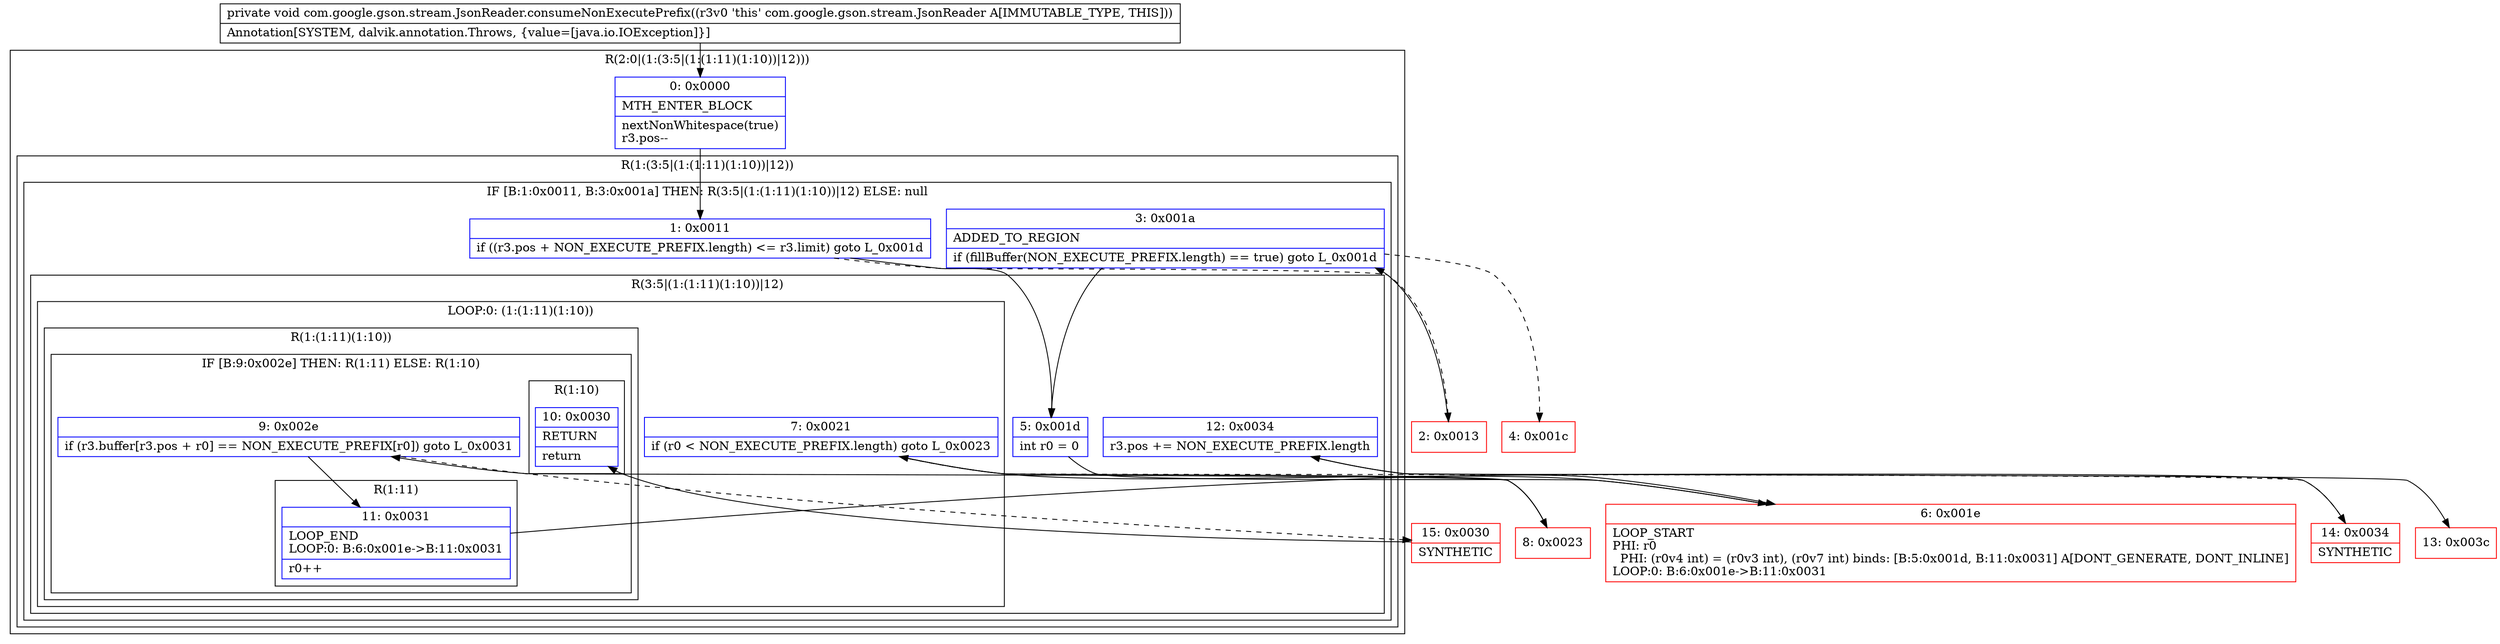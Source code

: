 digraph "CFG forcom.google.gson.stream.JsonReader.consumeNonExecutePrefix()V" {
subgraph cluster_Region_442068152 {
label = "R(2:0|(1:(3:5|(1:(1:11)(1:10))|12)))";
node [shape=record,color=blue];
Node_0 [shape=record,label="{0\:\ 0x0000|MTH_ENTER_BLOCK\l|nextNonWhitespace(true)\lr3.pos\-\-\l}"];
subgraph cluster_Region_930691091 {
label = "R(1:(3:5|(1:(1:11)(1:10))|12))";
node [shape=record,color=blue];
subgraph cluster_IfRegion_1293143151 {
label = "IF [B:1:0x0011, B:3:0x001a] THEN: R(3:5|(1:(1:11)(1:10))|12) ELSE: null";
node [shape=record,color=blue];
Node_1 [shape=record,label="{1\:\ 0x0011|if ((r3.pos + NON_EXECUTE_PREFIX.length) \<= r3.limit) goto L_0x001d\l}"];
Node_3 [shape=record,label="{3\:\ 0x001a|ADDED_TO_REGION\l|if (fillBuffer(NON_EXECUTE_PREFIX.length) == true) goto L_0x001d\l}"];
subgraph cluster_Region_800136820 {
label = "R(3:5|(1:(1:11)(1:10))|12)";
node [shape=record,color=blue];
Node_5 [shape=record,label="{5\:\ 0x001d|int r0 = 0\l}"];
subgraph cluster_LoopRegion_1649019447 {
label = "LOOP:0: (1:(1:11)(1:10))";
node [shape=record,color=blue];
Node_7 [shape=record,label="{7\:\ 0x0021|if (r0 \< NON_EXECUTE_PREFIX.length) goto L_0x0023\l}"];
subgraph cluster_Region_1871280222 {
label = "R(1:(1:11)(1:10))";
node [shape=record,color=blue];
subgraph cluster_IfRegion_1164091105 {
label = "IF [B:9:0x002e] THEN: R(1:11) ELSE: R(1:10)";
node [shape=record,color=blue];
Node_9 [shape=record,label="{9\:\ 0x002e|if (r3.buffer[r3.pos + r0] == NON_EXECUTE_PREFIX[r0]) goto L_0x0031\l}"];
subgraph cluster_Region_720647983 {
label = "R(1:11)";
node [shape=record,color=blue];
Node_11 [shape=record,label="{11\:\ 0x0031|LOOP_END\lLOOP:0: B:6:0x001e\-\>B:11:0x0031\l|r0++\l}"];
}
subgraph cluster_Region_1046803899 {
label = "R(1:10)";
node [shape=record,color=blue];
Node_10 [shape=record,label="{10\:\ 0x0030|RETURN\l|return\l}"];
}
}
}
}
Node_12 [shape=record,label="{12\:\ 0x0034|r3.pos += NON_EXECUTE_PREFIX.length\l}"];
}
}
}
}
Node_2 [shape=record,color=red,label="{2\:\ 0x0013}"];
Node_4 [shape=record,color=red,label="{4\:\ 0x001c}"];
Node_6 [shape=record,color=red,label="{6\:\ 0x001e|LOOP_START\lPHI: r0 \l  PHI: (r0v4 int) = (r0v3 int), (r0v7 int) binds: [B:5:0x001d, B:11:0x0031] A[DONT_GENERATE, DONT_INLINE]\lLOOP:0: B:6:0x001e\-\>B:11:0x0031\l}"];
Node_8 [shape=record,color=red,label="{8\:\ 0x0023}"];
Node_13 [shape=record,color=red,label="{13\:\ 0x003c}"];
Node_14 [shape=record,color=red,label="{14\:\ 0x0034|SYNTHETIC\l}"];
Node_15 [shape=record,color=red,label="{15\:\ 0x0030|SYNTHETIC\l}"];
MethodNode[shape=record,label="{private void com.google.gson.stream.JsonReader.consumeNonExecutePrefix((r3v0 'this' com.google.gson.stream.JsonReader A[IMMUTABLE_TYPE, THIS]))  | Annotation[SYSTEM, dalvik.annotation.Throws, \{value=[java.io.IOException]\}]\l}"];
MethodNode -> Node_0;
Node_0 -> Node_1;
Node_1 -> Node_2[style=dashed];
Node_1 -> Node_5;
Node_3 -> Node_4[style=dashed];
Node_3 -> Node_5;
Node_5 -> Node_6;
Node_7 -> Node_8;
Node_7 -> Node_14[style=dashed];
Node_9 -> Node_11;
Node_9 -> Node_15[style=dashed];
Node_11 -> Node_6;
Node_12 -> Node_13;
Node_2 -> Node_3;
Node_6 -> Node_7;
Node_8 -> Node_9;
Node_14 -> Node_12;
Node_15 -> Node_10;
}

